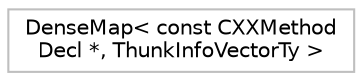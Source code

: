 digraph "Graphical Class Hierarchy"
{
 // LATEX_PDF_SIZE
  bgcolor="transparent";
  edge [fontname="Helvetica",fontsize="10",labelfontname="Helvetica",labelfontsize="10"];
  node [fontname="Helvetica",fontsize="10",shape=record];
  rankdir="LR";
  Node0 [label="DenseMap\< const CXXMethod\lDecl *, ThunkInfoVectorTy \>",height=0.2,width=0.4,color="grey75",tooltip=" "];
}
